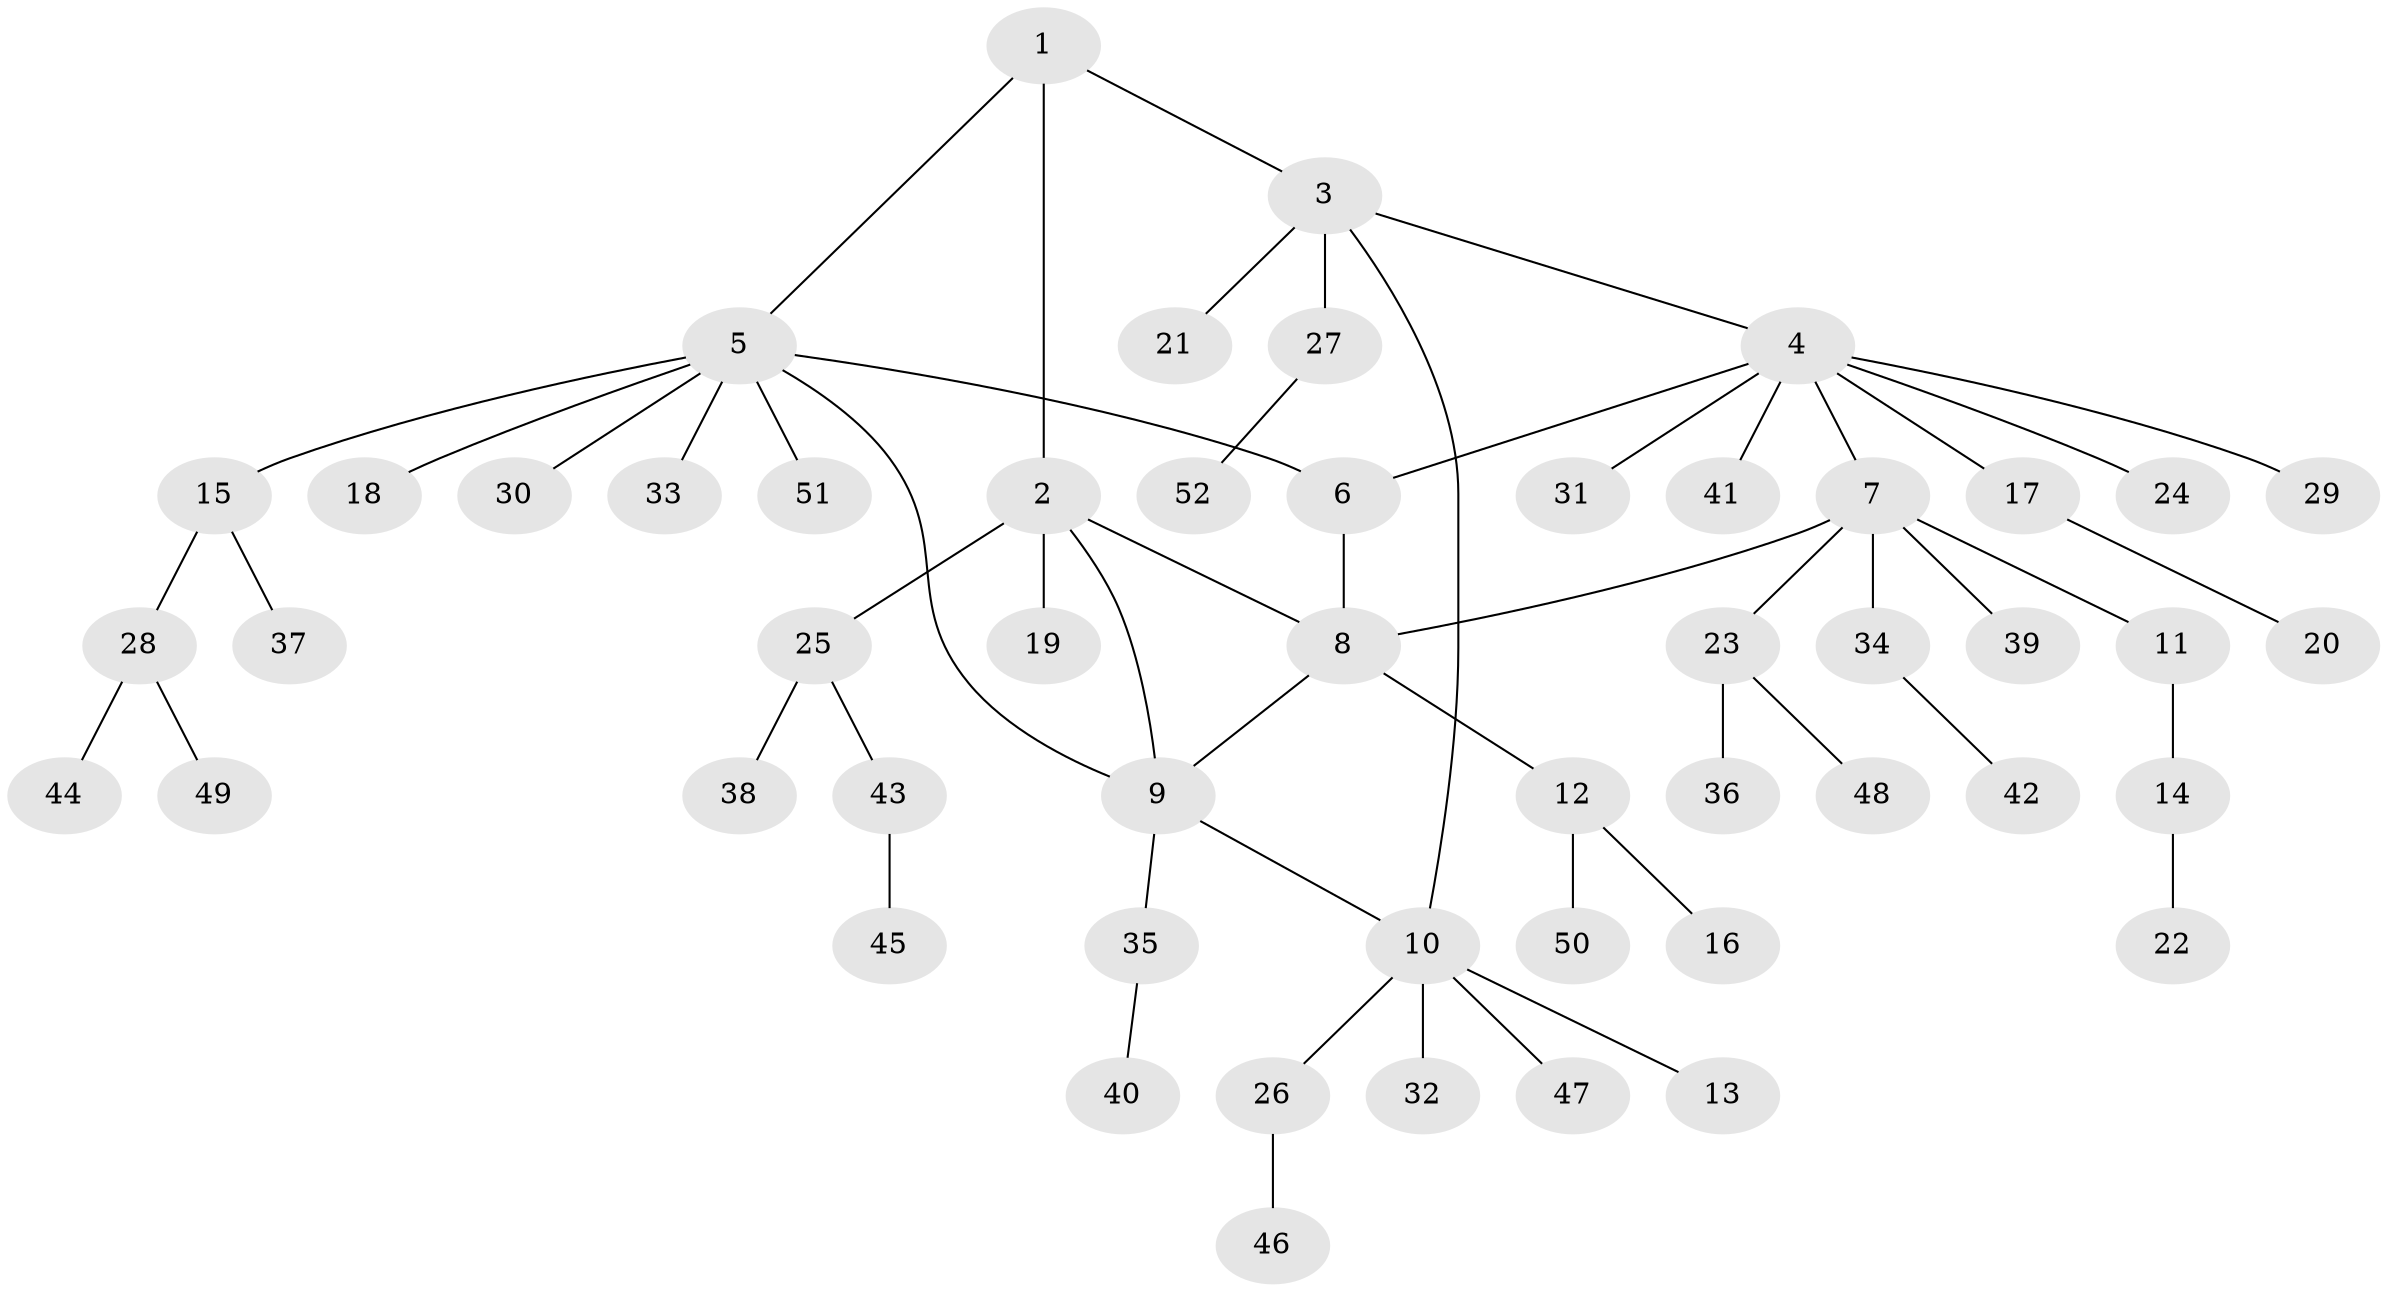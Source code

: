 // coarse degree distribution, {6: 0.05714285714285714, 7: 0.05714285714285714, 9: 0.02857142857142857, 4: 0.02857142857142857, 5: 0.02857142857142857, 2: 0.17142857142857143, 1: 0.6285714285714286}
// Generated by graph-tools (version 1.1) at 2025/42/03/06/25 10:42:13]
// undirected, 52 vertices, 57 edges
graph export_dot {
graph [start="1"]
  node [color=gray90,style=filled];
  1;
  2;
  3;
  4;
  5;
  6;
  7;
  8;
  9;
  10;
  11;
  12;
  13;
  14;
  15;
  16;
  17;
  18;
  19;
  20;
  21;
  22;
  23;
  24;
  25;
  26;
  27;
  28;
  29;
  30;
  31;
  32;
  33;
  34;
  35;
  36;
  37;
  38;
  39;
  40;
  41;
  42;
  43;
  44;
  45;
  46;
  47;
  48;
  49;
  50;
  51;
  52;
  1 -- 2;
  1 -- 3;
  1 -- 5;
  2 -- 8;
  2 -- 9;
  2 -- 19;
  2 -- 25;
  3 -- 4;
  3 -- 10;
  3 -- 21;
  3 -- 27;
  4 -- 6;
  4 -- 7;
  4 -- 17;
  4 -- 24;
  4 -- 29;
  4 -- 31;
  4 -- 41;
  5 -- 6;
  5 -- 9;
  5 -- 15;
  5 -- 18;
  5 -- 30;
  5 -- 33;
  5 -- 51;
  6 -- 8;
  7 -- 8;
  7 -- 11;
  7 -- 23;
  7 -- 34;
  7 -- 39;
  8 -- 9;
  8 -- 12;
  9 -- 10;
  9 -- 35;
  10 -- 13;
  10 -- 26;
  10 -- 32;
  10 -- 47;
  11 -- 14;
  12 -- 16;
  12 -- 50;
  14 -- 22;
  15 -- 28;
  15 -- 37;
  17 -- 20;
  23 -- 36;
  23 -- 48;
  25 -- 38;
  25 -- 43;
  26 -- 46;
  27 -- 52;
  28 -- 44;
  28 -- 49;
  34 -- 42;
  35 -- 40;
  43 -- 45;
}
